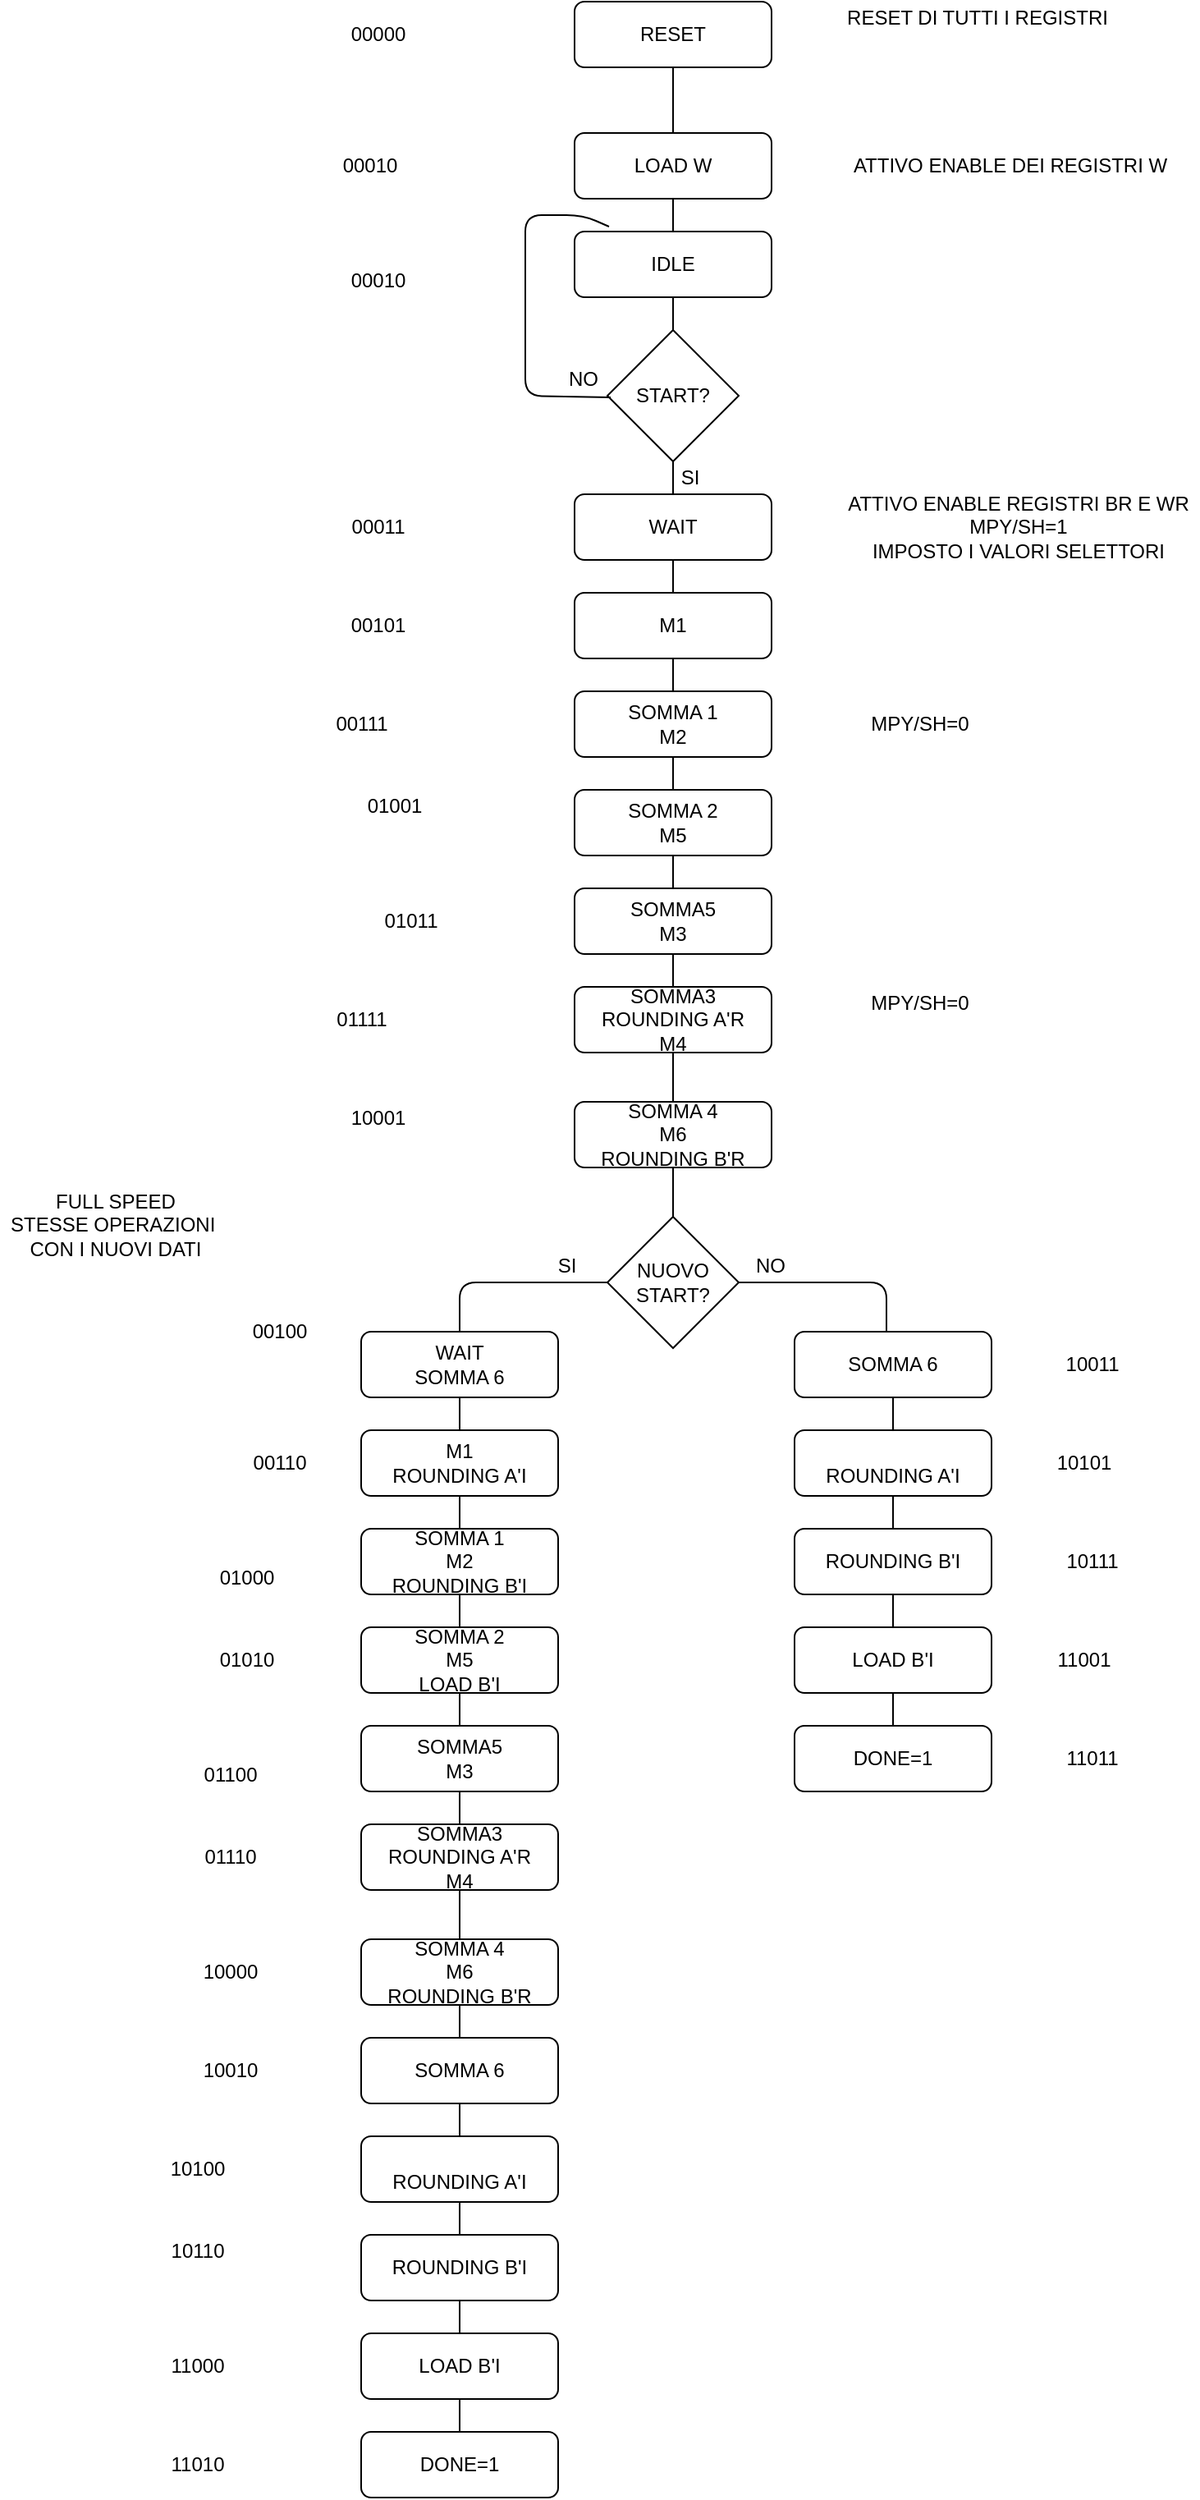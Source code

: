 <mxfile version="14.1.4" type="github">
  <diagram id="C5RBs43oDa-KdzZeNtuy" name="Page-1">
    <mxGraphModel dx="1695" dy="1651" grid="1" gridSize="10" guides="1" tooltips="1" connect="1" arrows="1" fold="1" page="1" pageScale="1" pageWidth="827" pageHeight="1169" math="0" shadow="0">
      <root>
        <mxCell id="WIyWlLk6GJQsqaUBKTNV-0" />
        <mxCell id="WIyWlLk6GJQsqaUBKTNV-1" parent="WIyWlLk6GJQsqaUBKTNV-0" />
        <mxCell id="U7MY-IpCY7Ir71Thvj8e-0" value="IDLE" style="rounded=1;whiteSpace=wrap;html=1;" parent="WIyWlLk6GJQsqaUBKTNV-1" vertex="1">
          <mxGeometry x="310" y="60" width="120" height="40" as="geometry" />
        </mxCell>
        <mxCell id="U7MY-IpCY7Ir71Thvj8e-1" value="" style="endArrow=none;html=1;entryX=0.5;entryY=1;entryDx=0;entryDy=0;" parent="WIyWlLk6GJQsqaUBKTNV-1" target="U7MY-IpCY7Ir71Thvj8e-0" edge="1">
          <mxGeometry width="50" height="50" relative="1" as="geometry">
            <mxPoint x="370" y="120" as="sourcePoint" />
            <mxPoint x="440" y="250" as="targetPoint" />
          </mxGeometry>
        </mxCell>
        <mxCell id="U7MY-IpCY7Ir71Thvj8e-2" value="START?" style="rhombus;whiteSpace=wrap;html=1;" parent="WIyWlLk6GJQsqaUBKTNV-1" vertex="1">
          <mxGeometry x="330" y="120" width="80" height="80" as="geometry" />
        </mxCell>
        <mxCell id="U7MY-IpCY7Ir71Thvj8e-4" value="NO" style="text;html=1;align=center;verticalAlign=middle;resizable=0;points=[];autosize=1;" parent="WIyWlLk6GJQsqaUBKTNV-1" vertex="1">
          <mxGeometry x="300" y="140" width="30" height="20" as="geometry" />
        </mxCell>
        <mxCell id="U7MY-IpCY7Ir71Thvj8e-5" value="" style="endArrow=none;html=1;entryX=0.5;entryY=1;entryDx=0;entryDy=0;" parent="WIyWlLk6GJQsqaUBKTNV-1" target="U7MY-IpCY7Ir71Thvj8e-2" edge="1">
          <mxGeometry width="50" height="50" relative="1" as="geometry">
            <mxPoint x="370" y="220" as="sourcePoint" />
            <mxPoint x="440" y="250" as="targetPoint" />
          </mxGeometry>
        </mxCell>
        <mxCell id="U7MY-IpCY7Ir71Thvj8e-6" value="WAIT" style="rounded=1;whiteSpace=wrap;html=1;" parent="WIyWlLk6GJQsqaUBKTNV-1" vertex="1">
          <mxGeometry x="310" y="220" width="120" height="40" as="geometry" />
        </mxCell>
        <mxCell id="U7MY-IpCY7Ir71Thvj8e-7" value="ATTIVO&amp;nbsp;ENABLE REGISTRI BR E WR&lt;br&gt;MPY/SH=1&lt;br&gt;IMPOSTO I VALORI SELETTORI" style="text;html=1;align=center;verticalAlign=middle;resizable=0;points=[];autosize=1;" parent="WIyWlLk6GJQsqaUBKTNV-1" vertex="1">
          <mxGeometry x="470" y="215" width="220" height="50" as="geometry" />
        </mxCell>
        <mxCell id="U7MY-IpCY7Ir71Thvj8e-8" value="" style="endArrow=none;html=1;entryX=0.5;entryY=1;entryDx=0;entryDy=0;" parent="WIyWlLk6GJQsqaUBKTNV-1" target="U7MY-IpCY7Ir71Thvj8e-6" edge="1">
          <mxGeometry width="50" height="50" relative="1" as="geometry">
            <mxPoint x="370" y="280" as="sourcePoint" />
            <mxPoint x="440" y="240" as="targetPoint" />
          </mxGeometry>
        </mxCell>
        <mxCell id="U7MY-IpCY7Ir71Thvj8e-9" value="M1" style="rounded=1;whiteSpace=wrap;html=1;" parent="WIyWlLk6GJQsqaUBKTNV-1" vertex="1">
          <mxGeometry x="310" y="280" width="120" height="40" as="geometry" />
        </mxCell>
        <mxCell id="U7MY-IpCY7Ir71Thvj8e-10" value="" style="endArrow=none;html=1;exitX=0.5;exitY=1;exitDx=0;exitDy=0;" parent="WIyWlLk6GJQsqaUBKTNV-1" source="U7MY-IpCY7Ir71Thvj8e-9" edge="1">
          <mxGeometry width="50" height="50" relative="1" as="geometry">
            <mxPoint x="390" y="290" as="sourcePoint" />
            <mxPoint x="370" y="340" as="targetPoint" />
          </mxGeometry>
        </mxCell>
        <mxCell id="U7MY-IpCY7Ir71Thvj8e-11" value="SOMMA 1&lt;br&gt;M2" style="rounded=1;whiteSpace=wrap;html=1;" parent="WIyWlLk6GJQsqaUBKTNV-1" vertex="1">
          <mxGeometry x="310" y="340" width="120" height="40" as="geometry" />
        </mxCell>
        <mxCell id="U7MY-IpCY7Ir71Thvj8e-12" value="SOMMA 2&lt;br&gt;M5" style="rounded=1;whiteSpace=wrap;html=1;" parent="WIyWlLk6GJQsqaUBKTNV-1" vertex="1">
          <mxGeometry x="310" y="400" width="120" height="40" as="geometry" />
        </mxCell>
        <mxCell id="U7MY-IpCY7Ir71Thvj8e-13" value="" style="endArrow=none;html=1;entryX=0.5;entryY=1;entryDx=0;entryDy=0;" parent="WIyWlLk6GJQsqaUBKTNV-1" target="U7MY-IpCY7Ir71Thvj8e-12" edge="1">
          <mxGeometry width="50" height="50" relative="1" as="geometry">
            <mxPoint x="370" y="460" as="sourcePoint" />
            <mxPoint x="440" y="420" as="targetPoint" />
          </mxGeometry>
        </mxCell>
        <mxCell id="U7MY-IpCY7Ir71Thvj8e-14" value="SOMMA5&lt;br&gt;M3" style="rounded=1;whiteSpace=wrap;html=1;" parent="WIyWlLk6GJQsqaUBKTNV-1" vertex="1">
          <mxGeometry x="310" y="460" width="120" height="40" as="geometry" />
        </mxCell>
        <mxCell id="U7MY-IpCY7Ir71Thvj8e-15" value="" style="endArrow=none;html=1;exitX=0.5;exitY=1;exitDx=0;exitDy=0;" parent="WIyWlLk6GJQsqaUBKTNV-1" source="U7MY-IpCY7Ir71Thvj8e-14" edge="1">
          <mxGeometry width="50" height="50" relative="1" as="geometry">
            <mxPoint x="390" y="470" as="sourcePoint" />
            <mxPoint x="370" y="520" as="targetPoint" />
          </mxGeometry>
        </mxCell>
        <mxCell id="U7MY-IpCY7Ir71Thvj8e-16" value="SOMMA3&lt;br&gt;ROUNDING A&#39;R&lt;br&gt;M4" style="rounded=1;whiteSpace=wrap;html=1;" parent="WIyWlLk6GJQsqaUBKTNV-1" vertex="1">
          <mxGeometry x="310" y="520" width="120" height="40" as="geometry" />
        </mxCell>
        <mxCell id="U7MY-IpCY7Ir71Thvj8e-17" value="" style="endArrow=none;html=1;entryX=0.5;entryY=1;entryDx=0;entryDy=0;exitX=0.5;exitY=0;exitDx=0;exitDy=0;" parent="WIyWlLk6GJQsqaUBKTNV-1" source="U7MY-IpCY7Ir71Thvj8e-12" target="U7MY-IpCY7Ir71Thvj8e-11" edge="1">
          <mxGeometry width="50" height="50" relative="1" as="geometry">
            <mxPoint x="390" y="410" as="sourcePoint" />
            <mxPoint x="440" y="360" as="targetPoint" />
          </mxGeometry>
        </mxCell>
        <mxCell id="U7MY-IpCY7Ir71Thvj8e-18" value="SOMMA 4&lt;br&gt;M6&lt;br&gt;ROUNDING B&#39;R" style="rounded=1;whiteSpace=wrap;html=1;" parent="WIyWlLk6GJQsqaUBKTNV-1" vertex="1">
          <mxGeometry x="310" y="590" width="120" height="40" as="geometry" />
        </mxCell>
        <mxCell id="U7MY-IpCY7Ir71Thvj8e-25" value="" style="endArrow=none;html=1;exitX=0.5;exitY=1;exitDx=0;exitDy=0;entryX=0.5;entryY=0;entryDx=0;entryDy=0;" parent="WIyWlLk6GJQsqaUBKTNV-1" source="U7MY-IpCY7Ir71Thvj8e-16" target="U7MY-IpCY7Ir71Thvj8e-18" edge="1">
          <mxGeometry width="50" height="50" relative="1" as="geometry">
            <mxPoint x="390" y="460" as="sourcePoint" />
            <mxPoint x="440" y="410" as="targetPoint" />
          </mxGeometry>
        </mxCell>
        <mxCell id="U7MY-IpCY7Ir71Thvj8e-26" value="" style="endArrow=none;html=1;exitX=0.5;exitY=1;exitDx=0;exitDy=0;" parent="WIyWlLk6GJQsqaUBKTNV-1" source="U7MY-IpCY7Ir71Thvj8e-18" target="U7MY-IpCY7Ir71Thvj8e-27" edge="1">
          <mxGeometry width="50" height="50" relative="1" as="geometry">
            <mxPoint x="390" y="650" as="sourcePoint" />
            <mxPoint x="370" y="650" as="targetPoint" />
          </mxGeometry>
        </mxCell>
        <mxCell id="U7MY-IpCY7Ir71Thvj8e-27" value="NUOVO&lt;br&gt;START?" style="rhombus;whiteSpace=wrap;html=1;" parent="WIyWlLk6GJQsqaUBKTNV-1" vertex="1">
          <mxGeometry x="330" y="660" width="80" height="80" as="geometry" />
        </mxCell>
        <mxCell id="U7MY-IpCY7Ir71Thvj8e-28" value="" style="endArrow=none;html=1;entryX=0;entryY=0.5;entryDx=0;entryDy=0;" parent="WIyWlLk6GJQsqaUBKTNV-1" target="U7MY-IpCY7Ir71Thvj8e-27" edge="1">
          <mxGeometry width="50" height="50" relative="1" as="geometry">
            <mxPoint x="240" y="730" as="sourcePoint" />
            <mxPoint x="440" y="730" as="targetPoint" />
            <Array as="points">
              <mxPoint x="240" y="700" />
            </Array>
          </mxGeometry>
        </mxCell>
        <mxCell id="U7MY-IpCY7Ir71Thvj8e-30" value="" style="endArrow=none;html=1;exitX=1;exitY=0.5;exitDx=0;exitDy=0;" parent="WIyWlLk6GJQsqaUBKTNV-1" source="U7MY-IpCY7Ir71Thvj8e-27" edge="1">
          <mxGeometry width="50" height="50" relative="1" as="geometry">
            <mxPoint x="390" y="780" as="sourcePoint" />
            <mxPoint x="500" y="730" as="targetPoint" />
            <Array as="points">
              <mxPoint x="500" y="700" />
            </Array>
          </mxGeometry>
        </mxCell>
        <mxCell id="U7MY-IpCY7Ir71Thvj8e-31" value="SI" style="text;html=1;align=center;verticalAlign=middle;resizable=0;points=[];autosize=1;" parent="WIyWlLk6GJQsqaUBKTNV-1" vertex="1">
          <mxGeometry x="290" y="680" width="30" height="20" as="geometry" />
        </mxCell>
        <mxCell id="U7MY-IpCY7Ir71Thvj8e-32" value="NO" style="text;html=1;align=center;verticalAlign=middle;resizable=0;points=[];autosize=1;" parent="WIyWlLk6GJQsqaUBKTNV-1" vertex="1">
          <mxGeometry x="414" y="680" width="30" height="20" as="geometry" />
        </mxCell>
        <mxCell id="U7MY-IpCY7Ir71Thvj8e-33" value="WAIT&lt;br&gt;SOMMA 6" style="rounded=1;whiteSpace=wrap;html=1;" parent="WIyWlLk6GJQsqaUBKTNV-1" vertex="1">
          <mxGeometry x="180" y="730" width="120" height="40" as="geometry" />
        </mxCell>
        <mxCell id="U7MY-IpCY7Ir71Thvj8e-34" value="" style="endArrow=none;html=1;entryX=0.5;entryY=1;entryDx=0;entryDy=0;" parent="WIyWlLk6GJQsqaUBKTNV-1" target="U7MY-IpCY7Ir71Thvj8e-33" edge="1">
          <mxGeometry width="50" height="50" relative="1" as="geometry">
            <mxPoint x="240" y="790" as="sourcePoint" />
            <mxPoint x="310" y="750" as="targetPoint" />
          </mxGeometry>
        </mxCell>
        <mxCell id="U7MY-IpCY7Ir71Thvj8e-35" value="M1&lt;br&gt;ROUNDING A&#39;I" style="rounded=1;whiteSpace=wrap;html=1;" parent="WIyWlLk6GJQsqaUBKTNV-1" vertex="1">
          <mxGeometry x="180" y="790" width="120" height="40" as="geometry" />
        </mxCell>
        <mxCell id="U7MY-IpCY7Ir71Thvj8e-36" value="" style="endArrow=none;html=1;exitX=0.5;exitY=1;exitDx=0;exitDy=0;" parent="WIyWlLk6GJQsqaUBKTNV-1" source="U7MY-IpCY7Ir71Thvj8e-35" edge="1">
          <mxGeometry width="50" height="50" relative="1" as="geometry">
            <mxPoint x="260" y="800" as="sourcePoint" />
            <mxPoint x="240" y="850" as="targetPoint" />
          </mxGeometry>
        </mxCell>
        <mxCell id="U7MY-IpCY7Ir71Thvj8e-37" value="SOMMA 1&lt;br&gt;M2&lt;br&gt;ROUNDING B&#39;I" style="rounded=1;whiteSpace=wrap;html=1;" parent="WIyWlLk6GJQsqaUBKTNV-1" vertex="1">
          <mxGeometry x="180" y="850" width="120" height="40" as="geometry" />
        </mxCell>
        <mxCell id="U7MY-IpCY7Ir71Thvj8e-38" value="SOMMA 2&lt;br&gt;M5&lt;br&gt;LOAD B&#39;I" style="rounded=1;whiteSpace=wrap;html=1;" parent="WIyWlLk6GJQsqaUBKTNV-1" vertex="1">
          <mxGeometry x="180" y="910" width="120" height="40" as="geometry" />
        </mxCell>
        <mxCell id="U7MY-IpCY7Ir71Thvj8e-39" value="" style="endArrow=none;html=1;entryX=0.5;entryY=1;entryDx=0;entryDy=0;" parent="WIyWlLk6GJQsqaUBKTNV-1" target="U7MY-IpCY7Ir71Thvj8e-38" edge="1">
          <mxGeometry width="50" height="50" relative="1" as="geometry">
            <mxPoint x="240" y="970" as="sourcePoint" />
            <mxPoint x="310" y="930" as="targetPoint" />
          </mxGeometry>
        </mxCell>
        <mxCell id="U7MY-IpCY7Ir71Thvj8e-40" value="SOMMA5&lt;br&gt;M3" style="rounded=1;whiteSpace=wrap;html=1;" parent="WIyWlLk6GJQsqaUBKTNV-1" vertex="1">
          <mxGeometry x="180" y="970" width="120" height="40" as="geometry" />
        </mxCell>
        <mxCell id="U7MY-IpCY7Ir71Thvj8e-41" value="" style="endArrow=none;html=1;exitX=0.5;exitY=1;exitDx=0;exitDy=0;" parent="WIyWlLk6GJQsqaUBKTNV-1" source="U7MY-IpCY7Ir71Thvj8e-40" edge="1">
          <mxGeometry width="50" height="50" relative="1" as="geometry">
            <mxPoint x="260" y="980" as="sourcePoint" />
            <mxPoint x="240" y="1030" as="targetPoint" />
          </mxGeometry>
        </mxCell>
        <mxCell id="U7MY-IpCY7Ir71Thvj8e-42" value="SOMMA3&lt;br&gt;ROUNDING A&#39;R&lt;br&gt;M4" style="rounded=1;whiteSpace=wrap;html=1;" parent="WIyWlLk6GJQsqaUBKTNV-1" vertex="1">
          <mxGeometry x="180" y="1030" width="120" height="40" as="geometry" />
        </mxCell>
        <mxCell id="U7MY-IpCY7Ir71Thvj8e-43" value="" style="endArrow=none;html=1;entryX=0.5;entryY=1;entryDx=0;entryDy=0;exitX=0.5;exitY=0;exitDx=0;exitDy=0;" parent="WIyWlLk6GJQsqaUBKTNV-1" source="U7MY-IpCY7Ir71Thvj8e-38" target="U7MY-IpCY7Ir71Thvj8e-37" edge="1">
          <mxGeometry width="50" height="50" relative="1" as="geometry">
            <mxPoint x="260" y="920" as="sourcePoint" />
            <mxPoint x="310" y="870" as="targetPoint" />
          </mxGeometry>
        </mxCell>
        <mxCell id="U7MY-IpCY7Ir71Thvj8e-44" value="SOMMA 4&lt;br&gt;M6&lt;br&gt;ROUNDING B&#39;R" style="rounded=1;whiteSpace=wrap;html=1;" parent="WIyWlLk6GJQsqaUBKTNV-1" vertex="1">
          <mxGeometry x="180" y="1100" width="120" height="40" as="geometry" />
        </mxCell>
        <mxCell id="U7MY-IpCY7Ir71Thvj8e-45" value="" style="endArrow=none;html=1;exitX=0.5;exitY=1;exitDx=0;exitDy=0;entryX=0.5;entryY=0;entryDx=0;entryDy=0;" parent="WIyWlLk6GJQsqaUBKTNV-1" source="U7MY-IpCY7Ir71Thvj8e-42" target="U7MY-IpCY7Ir71Thvj8e-44" edge="1">
          <mxGeometry width="50" height="50" relative="1" as="geometry">
            <mxPoint x="260" y="970" as="sourcePoint" />
            <mxPoint x="310" y="920" as="targetPoint" />
          </mxGeometry>
        </mxCell>
        <mxCell id="U7MY-IpCY7Ir71Thvj8e-47" value="SOMMA 6" style="rounded=1;whiteSpace=wrap;html=1;" parent="WIyWlLk6GJQsqaUBKTNV-1" vertex="1">
          <mxGeometry x="444" y="730" width="120" height="40" as="geometry" />
        </mxCell>
        <mxCell id="U7MY-IpCY7Ir71Thvj8e-48" value="&lt;br&gt;ROUNDING A&#39;I" style="rounded=1;whiteSpace=wrap;html=1;" parent="WIyWlLk6GJQsqaUBKTNV-1" vertex="1">
          <mxGeometry x="444" y="790" width="120" height="40" as="geometry" />
        </mxCell>
        <mxCell id="U7MY-IpCY7Ir71Thvj8e-49" value="" style="endArrow=none;html=1;entryX=0.5;entryY=1;entryDx=0;entryDy=0;exitX=0.5;exitY=0;exitDx=0;exitDy=0;" parent="WIyWlLk6GJQsqaUBKTNV-1" source="U7MY-IpCY7Ir71Thvj8e-48" target="U7MY-IpCY7Ir71Thvj8e-47" edge="1">
          <mxGeometry width="50" height="50" relative="1" as="geometry">
            <mxPoint x="410" y="970" as="sourcePoint" />
            <mxPoint x="460" y="920" as="targetPoint" />
          </mxGeometry>
        </mxCell>
        <mxCell id="U7MY-IpCY7Ir71Thvj8e-50" value="" style="endArrow=none;html=1;exitX=0.5;exitY=1;exitDx=0;exitDy=0;" parent="WIyWlLk6GJQsqaUBKTNV-1" source="U7MY-IpCY7Ir71Thvj8e-44" edge="1">
          <mxGeometry width="50" height="50" relative="1" as="geometry">
            <mxPoint x="400" y="770" as="sourcePoint" />
            <mxPoint x="240" y="1160" as="targetPoint" />
          </mxGeometry>
        </mxCell>
        <mxCell id="U7MY-IpCY7Ir71Thvj8e-54" value="ROUNDING B&#39;I" style="rounded=1;whiteSpace=wrap;html=1;" parent="WIyWlLk6GJQsqaUBKTNV-1" vertex="1">
          <mxGeometry x="444" y="850" width="120" height="40" as="geometry" />
        </mxCell>
        <mxCell id="U7MY-IpCY7Ir71Thvj8e-55" value="" style="endArrow=none;html=1;entryX=0.5;entryY=1;entryDx=0;entryDy=0;exitX=0.5;exitY=0;exitDx=0;exitDy=0;" parent="WIyWlLk6GJQsqaUBKTNV-1" source="U7MY-IpCY7Ir71Thvj8e-54" target="U7MY-IpCY7Ir71Thvj8e-48" edge="1">
          <mxGeometry width="50" height="50" relative="1" as="geometry">
            <mxPoint x="410" y="970" as="sourcePoint" />
            <mxPoint x="460" y="920" as="targetPoint" />
          </mxGeometry>
        </mxCell>
        <mxCell id="U7MY-IpCY7Ir71Thvj8e-58" value="FULL SPEED&lt;br&gt;STESSE OPERAZIONI&amp;nbsp;&lt;br&gt;CON I NUOVI DATI" style="text;html=1;align=center;verticalAlign=middle;resizable=0;points=[];autosize=1;" parent="WIyWlLk6GJQsqaUBKTNV-1" vertex="1">
          <mxGeometry x="-40" y="640" width="140" height="50" as="geometry" />
        </mxCell>
        <mxCell id="U7MY-IpCY7Ir71Thvj8e-59" value="MPY/SH=0" style="text;html=1;align=center;verticalAlign=middle;resizable=0;points=[];autosize=1;" parent="WIyWlLk6GJQsqaUBKTNV-1" vertex="1">
          <mxGeometry x="480" y="350" width="80" height="20" as="geometry" />
        </mxCell>
        <mxCell id="U7MY-IpCY7Ir71Thvj8e-60" value="MPY/SH=0" style="text;html=1;align=center;verticalAlign=middle;resizable=0;points=[];autosize=1;" parent="WIyWlLk6GJQsqaUBKTNV-1" vertex="1">
          <mxGeometry x="480" y="520" width="80" height="20" as="geometry" />
        </mxCell>
        <mxCell id="U7MY-IpCY7Ir71Thvj8e-61" value="SI" style="text;html=1;align=center;verticalAlign=middle;resizable=0;points=[];autosize=1;" parent="WIyWlLk6GJQsqaUBKTNV-1" vertex="1">
          <mxGeometry x="365" y="200" width="30" height="20" as="geometry" />
        </mxCell>
        <mxCell id="0m0kzLlapoQritPfsvde-0" value="RESET DI TUTTI I REGISTRI" style="text;html=1;align=center;verticalAlign=middle;resizable=0;points=[];autosize=1;" parent="WIyWlLk6GJQsqaUBKTNV-1" vertex="1">
          <mxGeometry x="470" y="-80" width="170" height="20" as="geometry" />
        </mxCell>
        <mxCell id="0m0kzLlapoQritPfsvde-1" value="" style="endArrow=none;html=1;exitX=0.5;exitY=0;exitDx=0;exitDy=0;" parent="WIyWlLk6GJQsqaUBKTNV-1" source="U7MY-IpCY7Ir71Thvj8e-0" edge="1">
          <mxGeometry width="50" height="50" relative="1" as="geometry">
            <mxPoint x="380" y="250" as="sourcePoint" />
            <mxPoint x="370" y="40" as="targetPoint" />
          </mxGeometry>
        </mxCell>
        <mxCell id="0m0kzLlapoQritPfsvde-2" value="LOAD W" style="rounded=1;whiteSpace=wrap;html=1;" parent="WIyWlLk6GJQsqaUBKTNV-1" vertex="1">
          <mxGeometry x="310" width="120" height="40" as="geometry" />
        </mxCell>
        <mxCell id="0m0kzLlapoQritPfsvde-3" value="" style="endArrow=none;html=1;exitX=0.5;exitY=0;exitDx=0;exitDy=0;" parent="WIyWlLk6GJQsqaUBKTNV-1" source="0m0kzLlapoQritPfsvde-2" target="0m0kzLlapoQritPfsvde-4" edge="1">
          <mxGeometry width="50" height="50" relative="1" as="geometry">
            <mxPoint x="380" y="70" as="sourcePoint" />
            <mxPoint x="370" y="-20" as="targetPoint" />
          </mxGeometry>
        </mxCell>
        <mxCell id="0m0kzLlapoQritPfsvde-4" value="RESET" style="rounded=1;whiteSpace=wrap;html=1;" parent="WIyWlLk6GJQsqaUBKTNV-1" vertex="1">
          <mxGeometry x="310" y="-80" width="120" height="40" as="geometry" />
        </mxCell>
        <mxCell id="0m0kzLlapoQritPfsvde-6" value="" style="endArrow=none;html=1;entryX=0.5;entryY=1;entryDx=0;entryDy=0;" parent="WIyWlLk6GJQsqaUBKTNV-1" target="U7MY-IpCY7Ir71Thvj8e-54" edge="1">
          <mxGeometry width="50" height="50" relative="1" as="geometry">
            <mxPoint x="504" y="910" as="sourcePoint" />
            <mxPoint x="430" y="670" as="targetPoint" />
          </mxGeometry>
        </mxCell>
        <mxCell id="0m0kzLlapoQritPfsvde-7" value="LOAD B&#39;I" style="rounded=1;whiteSpace=wrap;html=1;" parent="WIyWlLk6GJQsqaUBKTNV-1" vertex="1">
          <mxGeometry x="444" y="910" width="120" height="40" as="geometry" />
        </mxCell>
        <mxCell id="0m0kzLlapoQritPfsvde-8" value="" style="endArrow=none;html=1;entryX=0.5;entryY=1;entryDx=0;entryDy=0;" parent="WIyWlLk6GJQsqaUBKTNV-1" target="0m0kzLlapoQritPfsvde-7" edge="1">
          <mxGeometry width="50" height="50" relative="1" as="geometry">
            <mxPoint x="504" y="970" as="sourcePoint" />
            <mxPoint x="430" y="840" as="targetPoint" />
          </mxGeometry>
        </mxCell>
        <mxCell id="0m0kzLlapoQritPfsvde-9" value="DONE=1" style="rounded=1;whiteSpace=wrap;html=1;" parent="WIyWlLk6GJQsqaUBKTNV-1" vertex="1">
          <mxGeometry x="444" y="970" width="120" height="40" as="geometry" />
        </mxCell>
        <mxCell id="0m0kzLlapoQritPfsvde-11" value="SOMMA 6&lt;br&gt;" style="rounded=1;whiteSpace=wrap;html=1;" parent="WIyWlLk6GJQsqaUBKTNV-1" vertex="1">
          <mxGeometry x="180" y="1160" width="120" height="40" as="geometry" />
        </mxCell>
        <mxCell id="0m0kzLlapoQritPfsvde-12" value="&lt;br&gt;ROUNDING A&#39;I" style="rounded=1;whiteSpace=wrap;html=1;" parent="WIyWlLk6GJQsqaUBKTNV-1" vertex="1">
          <mxGeometry x="180" y="1220" width="120" height="40" as="geometry" />
        </mxCell>
        <mxCell id="0m0kzLlapoQritPfsvde-13" value="" style="endArrow=none;html=1;entryX=0.5;entryY=1;entryDx=0;entryDy=0;exitX=0.5;exitY=0;exitDx=0;exitDy=0;" parent="WIyWlLk6GJQsqaUBKTNV-1" source="0m0kzLlapoQritPfsvde-12" target="0m0kzLlapoQritPfsvde-11" edge="1">
          <mxGeometry width="50" height="50" relative="1" as="geometry">
            <mxPoint x="146" y="1400" as="sourcePoint" />
            <mxPoint x="196" y="1350" as="targetPoint" />
          </mxGeometry>
        </mxCell>
        <mxCell id="0m0kzLlapoQritPfsvde-14" value="ROUNDING B&#39;I" style="rounded=1;whiteSpace=wrap;html=1;" parent="WIyWlLk6GJQsqaUBKTNV-1" vertex="1">
          <mxGeometry x="180" y="1280" width="120" height="40" as="geometry" />
        </mxCell>
        <mxCell id="0m0kzLlapoQritPfsvde-15" value="" style="endArrow=none;html=1;entryX=0.5;entryY=1;entryDx=0;entryDy=0;exitX=0.5;exitY=0;exitDx=0;exitDy=0;" parent="WIyWlLk6GJQsqaUBKTNV-1" source="0m0kzLlapoQritPfsvde-14" target="0m0kzLlapoQritPfsvde-12" edge="1">
          <mxGeometry width="50" height="50" relative="1" as="geometry">
            <mxPoint x="146" y="1400" as="sourcePoint" />
            <mxPoint x="196" y="1350" as="targetPoint" />
          </mxGeometry>
        </mxCell>
        <mxCell id="0m0kzLlapoQritPfsvde-16" value="" style="endArrow=none;html=1;entryX=0.5;entryY=1;entryDx=0;entryDy=0;" parent="WIyWlLk6GJQsqaUBKTNV-1" target="0m0kzLlapoQritPfsvde-14" edge="1">
          <mxGeometry width="50" height="50" relative="1" as="geometry">
            <mxPoint x="240" y="1340" as="sourcePoint" />
            <mxPoint x="166" y="1100" as="targetPoint" />
          </mxGeometry>
        </mxCell>
        <mxCell id="0m0kzLlapoQritPfsvde-17" value="LOAD B&#39;I" style="rounded=1;whiteSpace=wrap;html=1;" parent="WIyWlLk6GJQsqaUBKTNV-1" vertex="1">
          <mxGeometry x="180" y="1340" width="120" height="40" as="geometry" />
        </mxCell>
        <mxCell id="0m0kzLlapoQritPfsvde-18" value="" style="endArrow=none;html=1;entryX=0.5;entryY=1;entryDx=0;entryDy=0;" parent="WIyWlLk6GJQsqaUBKTNV-1" target="0m0kzLlapoQritPfsvde-17" edge="1">
          <mxGeometry width="50" height="50" relative="1" as="geometry">
            <mxPoint x="240" y="1400" as="sourcePoint" />
            <mxPoint x="166" y="1270" as="targetPoint" />
          </mxGeometry>
        </mxCell>
        <mxCell id="0m0kzLlapoQritPfsvde-19" value="DONE=1" style="rounded=1;whiteSpace=wrap;html=1;" parent="WIyWlLk6GJQsqaUBKTNV-1" vertex="1">
          <mxGeometry x="180" y="1400" width="120" height="40" as="geometry" />
        </mxCell>
        <mxCell id="0m0kzLlapoQritPfsvde-20" value="ATTIVO ENABLE DEI REGISTRI W" style="text;html=1;align=center;verticalAlign=middle;resizable=0;points=[];autosize=1;" parent="WIyWlLk6GJQsqaUBKTNV-1" vertex="1">
          <mxGeometry x="470" y="10" width="210" height="20" as="geometry" />
        </mxCell>
        <mxCell id="afpEEvx1LVi_tAe3_V21-0" value="00000" style="text;html=1;align=center;verticalAlign=middle;resizable=0;points=[];autosize=1;" vertex="1" parent="WIyWlLk6GJQsqaUBKTNV-1">
          <mxGeometry x="165" y="-70" width="50" height="20" as="geometry" />
        </mxCell>
        <mxCell id="afpEEvx1LVi_tAe3_V21-1" value="00010" style="text;html=1;align=center;verticalAlign=middle;resizable=0;points=[];autosize=1;" vertex="1" parent="WIyWlLk6GJQsqaUBKTNV-1">
          <mxGeometry x="160" y="10" width="50" height="20" as="geometry" />
        </mxCell>
        <mxCell id="afpEEvx1LVi_tAe3_V21-2" value="00010" style="text;html=1;align=center;verticalAlign=middle;resizable=0;points=[];autosize=1;" vertex="1" parent="WIyWlLk6GJQsqaUBKTNV-1">
          <mxGeometry x="165" y="80" width="50" height="20" as="geometry" />
        </mxCell>
        <mxCell id="afpEEvx1LVi_tAe3_V21-3" value="00011" style="text;html=1;align=center;verticalAlign=middle;resizable=0;points=[];autosize=1;" vertex="1" parent="WIyWlLk6GJQsqaUBKTNV-1">
          <mxGeometry x="165" y="230" width="50" height="20" as="geometry" />
        </mxCell>
        <mxCell id="afpEEvx1LVi_tAe3_V21-4" value="00101" style="text;html=1;align=center;verticalAlign=middle;resizable=0;points=[];autosize=1;" vertex="1" parent="WIyWlLk6GJQsqaUBKTNV-1">
          <mxGeometry x="165" y="290" width="50" height="20" as="geometry" />
        </mxCell>
        <mxCell id="afpEEvx1LVi_tAe3_V21-6" value="" style="endArrow=none;html=1;exitX=1.067;exitY=1.05;exitDx=0;exitDy=0;exitPerimeter=0;entryX=0.175;entryY=-0.075;entryDx=0;entryDy=0;entryPerimeter=0;" edge="1" parent="WIyWlLk6GJQsqaUBKTNV-1" source="U7MY-IpCY7Ir71Thvj8e-4" target="U7MY-IpCY7Ir71Thvj8e-0">
          <mxGeometry width="50" height="50" relative="1" as="geometry">
            <mxPoint x="360" y="120" as="sourcePoint" />
            <mxPoint x="310" y="50" as="targetPoint" />
            <Array as="points">
              <mxPoint x="280" y="160" />
              <mxPoint x="280" y="50" />
              <mxPoint x="315" y="50" />
            </Array>
          </mxGeometry>
        </mxCell>
        <mxCell id="afpEEvx1LVi_tAe3_V21-7" value="00111" style="text;html=1;align=center;verticalAlign=middle;resizable=0;points=[];autosize=1;" vertex="1" parent="WIyWlLk6GJQsqaUBKTNV-1">
          <mxGeometry x="155" y="350" width="50" height="20" as="geometry" />
        </mxCell>
        <mxCell id="afpEEvx1LVi_tAe3_V21-8" value="01001" style="text;html=1;align=center;verticalAlign=middle;resizable=0;points=[];autosize=1;" vertex="1" parent="WIyWlLk6GJQsqaUBKTNV-1">
          <mxGeometry x="175" y="400" width="50" height="20" as="geometry" />
        </mxCell>
        <mxCell id="afpEEvx1LVi_tAe3_V21-9" value="01011" style="text;html=1;align=center;verticalAlign=middle;resizable=0;points=[];autosize=1;" vertex="1" parent="WIyWlLk6GJQsqaUBKTNV-1">
          <mxGeometry x="185" y="470" width="50" height="20" as="geometry" />
        </mxCell>
        <mxCell id="afpEEvx1LVi_tAe3_V21-10" value="01111" style="text;html=1;align=center;verticalAlign=middle;resizable=0;points=[];autosize=1;" vertex="1" parent="WIyWlLk6GJQsqaUBKTNV-1">
          <mxGeometry x="155" y="530" width="50" height="20" as="geometry" />
        </mxCell>
        <mxCell id="afpEEvx1LVi_tAe3_V21-11" value="10001" style="text;html=1;align=center;verticalAlign=middle;resizable=0;points=[];autosize=1;" vertex="1" parent="WIyWlLk6GJQsqaUBKTNV-1">
          <mxGeometry x="165" y="590" width="50" height="20" as="geometry" />
        </mxCell>
        <mxCell id="afpEEvx1LVi_tAe3_V21-12" value="10011" style="text;html=1;align=center;verticalAlign=middle;resizable=0;points=[];autosize=1;" vertex="1" parent="WIyWlLk6GJQsqaUBKTNV-1">
          <mxGeometry x="600" y="740" width="50" height="20" as="geometry" />
        </mxCell>
        <mxCell id="afpEEvx1LVi_tAe3_V21-13" value="00100" style="text;html=1;align=center;verticalAlign=middle;resizable=0;points=[];autosize=1;" vertex="1" parent="WIyWlLk6GJQsqaUBKTNV-1">
          <mxGeometry x="105" y="720" width="50" height="20" as="geometry" />
        </mxCell>
        <mxCell id="afpEEvx1LVi_tAe3_V21-14" value="10101" style="text;html=1;align=center;verticalAlign=middle;resizable=0;points=[];autosize=1;" vertex="1" parent="WIyWlLk6GJQsqaUBKTNV-1">
          <mxGeometry x="595" y="800" width="50" height="20" as="geometry" />
        </mxCell>
        <mxCell id="afpEEvx1LVi_tAe3_V21-15" value="10111" style="text;html=1;align=center;verticalAlign=middle;resizable=0;points=[];autosize=1;" vertex="1" parent="WIyWlLk6GJQsqaUBKTNV-1">
          <mxGeometry x="600" y="860" width="50" height="20" as="geometry" />
        </mxCell>
        <mxCell id="afpEEvx1LVi_tAe3_V21-16" value="11001" style="text;html=1;align=center;verticalAlign=middle;resizable=0;points=[];autosize=1;" vertex="1" parent="WIyWlLk6GJQsqaUBKTNV-1">
          <mxGeometry x="595" y="920" width="50" height="20" as="geometry" />
        </mxCell>
        <mxCell id="afpEEvx1LVi_tAe3_V21-17" value="11011" style="text;html=1;align=center;verticalAlign=middle;resizable=0;points=[];autosize=1;" vertex="1" parent="WIyWlLk6GJQsqaUBKTNV-1">
          <mxGeometry x="600" y="980" width="50" height="20" as="geometry" />
        </mxCell>
        <mxCell id="afpEEvx1LVi_tAe3_V21-18" value="00110" style="text;html=1;align=center;verticalAlign=middle;resizable=0;points=[];autosize=1;" vertex="1" parent="WIyWlLk6GJQsqaUBKTNV-1">
          <mxGeometry x="105" y="800" width="50" height="20" as="geometry" />
        </mxCell>
        <mxCell id="afpEEvx1LVi_tAe3_V21-19" value="01000" style="text;html=1;align=center;verticalAlign=middle;resizable=0;points=[];autosize=1;" vertex="1" parent="WIyWlLk6GJQsqaUBKTNV-1">
          <mxGeometry x="85" y="870" width="50" height="20" as="geometry" />
        </mxCell>
        <mxCell id="afpEEvx1LVi_tAe3_V21-21" value="01010" style="text;html=1;align=center;verticalAlign=middle;resizable=0;points=[];autosize=1;" vertex="1" parent="WIyWlLk6GJQsqaUBKTNV-1">
          <mxGeometry x="85" y="920" width="50" height="20" as="geometry" />
        </mxCell>
        <mxCell id="afpEEvx1LVi_tAe3_V21-22" value="01100" style="text;html=1;align=center;verticalAlign=middle;resizable=0;points=[];autosize=1;" vertex="1" parent="WIyWlLk6GJQsqaUBKTNV-1">
          <mxGeometry x="75" y="990" width="50" height="20" as="geometry" />
        </mxCell>
        <mxCell id="afpEEvx1LVi_tAe3_V21-23" value="01110" style="text;html=1;align=center;verticalAlign=middle;resizable=0;points=[];autosize=1;" vertex="1" parent="WIyWlLk6GJQsqaUBKTNV-1">
          <mxGeometry x="75" y="1040" width="50" height="20" as="geometry" />
        </mxCell>
        <mxCell id="afpEEvx1LVi_tAe3_V21-24" value="10000" style="text;html=1;align=center;verticalAlign=middle;resizable=0;points=[];autosize=1;" vertex="1" parent="WIyWlLk6GJQsqaUBKTNV-1">
          <mxGeometry x="75" y="1110" width="50" height="20" as="geometry" />
        </mxCell>
        <mxCell id="afpEEvx1LVi_tAe3_V21-25" value="10010" style="text;html=1;align=center;verticalAlign=middle;resizable=0;points=[];autosize=1;" vertex="1" parent="WIyWlLk6GJQsqaUBKTNV-1">
          <mxGeometry x="75" y="1170" width="50" height="20" as="geometry" />
        </mxCell>
        <mxCell id="afpEEvx1LVi_tAe3_V21-26" value="10100" style="text;html=1;align=center;verticalAlign=middle;resizable=0;points=[];autosize=1;" vertex="1" parent="WIyWlLk6GJQsqaUBKTNV-1">
          <mxGeometry x="55" y="1230" width="50" height="20" as="geometry" />
        </mxCell>
        <mxCell id="afpEEvx1LVi_tAe3_V21-27" value="10110" style="text;html=1;align=center;verticalAlign=middle;resizable=0;points=[];autosize=1;" vertex="1" parent="WIyWlLk6GJQsqaUBKTNV-1">
          <mxGeometry x="55" y="1280" width="50" height="20" as="geometry" />
        </mxCell>
        <mxCell id="afpEEvx1LVi_tAe3_V21-28" value="11000" style="text;html=1;align=center;verticalAlign=middle;resizable=0;points=[];autosize=1;" vertex="1" parent="WIyWlLk6GJQsqaUBKTNV-1">
          <mxGeometry x="55" y="1350" width="50" height="20" as="geometry" />
        </mxCell>
        <mxCell id="afpEEvx1LVi_tAe3_V21-29" value="11010" style="text;html=1;align=center;verticalAlign=middle;resizable=0;points=[];autosize=1;" vertex="1" parent="WIyWlLk6GJQsqaUBKTNV-1">
          <mxGeometry x="55" y="1410" width="50" height="20" as="geometry" />
        </mxCell>
      </root>
    </mxGraphModel>
  </diagram>
</mxfile>
